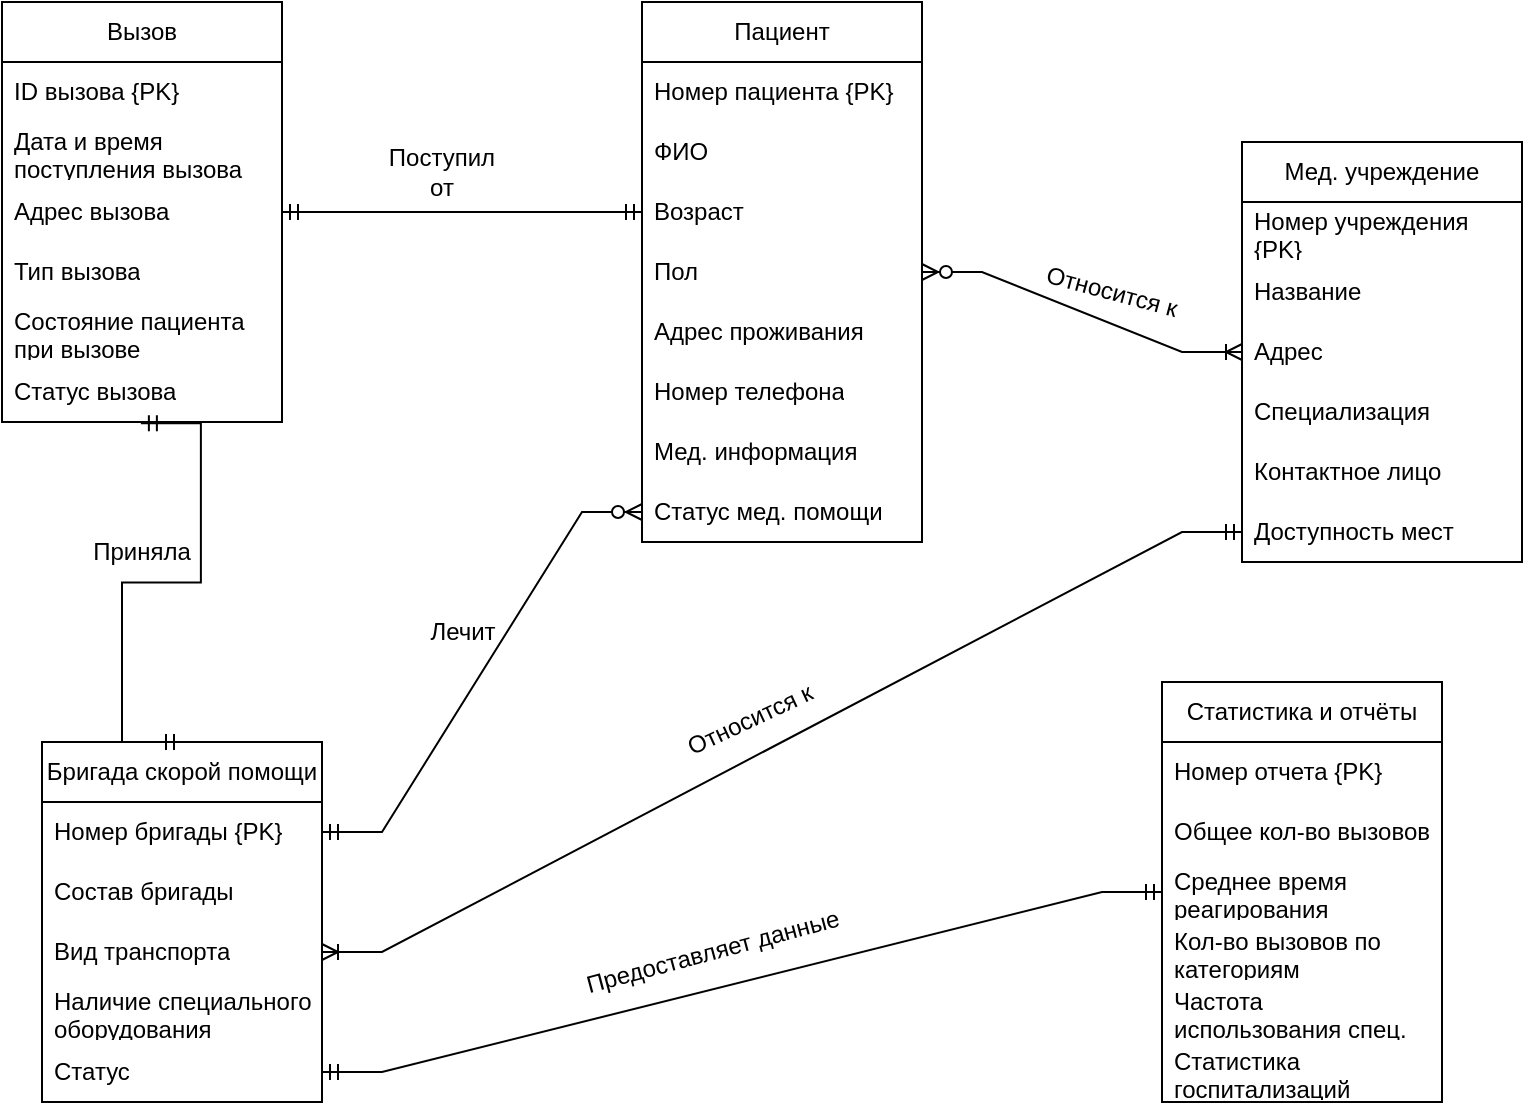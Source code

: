 <mxfile version="24.7.16">
  <diagram name="Страница — 1" id="pfIR4W9nzXt2r0haqiC9">
    <mxGraphModel dx="1172" dy="727" grid="1" gridSize="10" guides="1" tooltips="1" connect="1" arrows="1" fold="1" page="1" pageScale="1" pageWidth="827" pageHeight="1169" math="0" shadow="0">
      <root>
        <mxCell id="0" />
        <mxCell id="1" parent="0" />
        <mxCell id="OLFtVjzNPOQn5bA54bC7-1" value="Вызов" style="swimlane;fontStyle=0;childLayout=stackLayout;horizontal=1;startSize=30;horizontalStack=0;resizeParent=1;resizeParentMax=0;resizeLast=0;collapsible=1;marginBottom=0;whiteSpace=wrap;html=1;" vertex="1" parent="1">
          <mxGeometry x="40" y="10" width="140" height="210" as="geometry" />
        </mxCell>
        <mxCell id="OLFtVjzNPOQn5bA54bC7-2" value="ID вызова {PK}" style="text;strokeColor=none;fillColor=none;align=left;verticalAlign=middle;spacingLeft=4;spacingRight=4;overflow=hidden;points=[[0,0.5],[1,0.5]];portConstraint=eastwest;rotatable=0;whiteSpace=wrap;html=1;" vertex="1" parent="OLFtVjzNPOQn5bA54bC7-1">
          <mxGeometry y="30" width="140" height="30" as="geometry" />
        </mxCell>
        <mxCell id="OLFtVjzNPOQn5bA54bC7-3" value="Дата и время поступления вызова" style="text;strokeColor=none;fillColor=none;align=left;verticalAlign=middle;spacingLeft=4;spacingRight=4;overflow=hidden;points=[[0,0.5],[1,0.5]];portConstraint=eastwest;rotatable=0;whiteSpace=wrap;html=1;" vertex="1" parent="OLFtVjzNPOQn5bA54bC7-1">
          <mxGeometry y="60" width="140" height="30" as="geometry" />
        </mxCell>
        <mxCell id="OLFtVjzNPOQn5bA54bC7-4" value="Адрес вызова" style="text;strokeColor=none;fillColor=none;align=left;verticalAlign=middle;spacingLeft=4;spacingRight=4;overflow=hidden;points=[[0,0.5],[1,0.5]];portConstraint=eastwest;rotatable=0;whiteSpace=wrap;html=1;" vertex="1" parent="OLFtVjzNPOQn5bA54bC7-1">
          <mxGeometry y="90" width="140" height="30" as="geometry" />
        </mxCell>
        <mxCell id="OLFtVjzNPOQn5bA54bC7-5" value="Тип вызова" style="text;strokeColor=none;fillColor=none;align=left;verticalAlign=middle;spacingLeft=4;spacingRight=4;overflow=hidden;points=[[0,0.5],[1,0.5]];portConstraint=eastwest;rotatable=0;whiteSpace=wrap;html=1;" vertex="1" parent="OLFtVjzNPOQn5bA54bC7-1">
          <mxGeometry y="120" width="140" height="30" as="geometry" />
        </mxCell>
        <mxCell id="OLFtVjzNPOQn5bA54bC7-6" value="Состояние пациента при вызове" style="text;strokeColor=none;fillColor=none;align=left;verticalAlign=middle;spacingLeft=4;spacingRight=4;overflow=hidden;points=[[0,0.5],[1,0.5]];portConstraint=eastwest;rotatable=0;whiteSpace=wrap;html=1;" vertex="1" parent="OLFtVjzNPOQn5bA54bC7-1">
          <mxGeometry y="150" width="140" height="30" as="geometry" />
        </mxCell>
        <mxCell id="OLFtVjzNPOQn5bA54bC7-7" value="Статус вызова" style="text;strokeColor=none;fillColor=none;align=left;verticalAlign=middle;spacingLeft=4;spacingRight=4;overflow=hidden;points=[[0,0.5],[1,0.5]];portConstraint=eastwest;rotatable=0;whiteSpace=wrap;html=1;" vertex="1" parent="OLFtVjzNPOQn5bA54bC7-1">
          <mxGeometry y="180" width="140" height="30" as="geometry" />
        </mxCell>
        <mxCell id="OLFtVjzNPOQn5bA54bC7-8" value="Пациент" style="swimlane;fontStyle=0;childLayout=stackLayout;horizontal=1;startSize=30;horizontalStack=0;resizeParent=1;resizeParentMax=0;resizeLast=0;collapsible=1;marginBottom=0;whiteSpace=wrap;html=1;" vertex="1" parent="1">
          <mxGeometry x="360" y="10" width="140" height="270" as="geometry" />
        </mxCell>
        <mxCell id="OLFtVjzNPOQn5bA54bC7-30" value="Номер пациента {PK}" style="text;strokeColor=none;fillColor=none;align=left;verticalAlign=middle;spacingLeft=4;spacingRight=4;overflow=hidden;points=[[0,0.5],[1,0.5]];portConstraint=eastwest;rotatable=0;whiteSpace=wrap;html=1;" vertex="1" parent="OLFtVjzNPOQn5bA54bC7-8">
          <mxGeometry y="30" width="140" height="30" as="geometry" />
        </mxCell>
        <mxCell id="OLFtVjzNPOQn5bA54bC7-9" value="ФИО" style="text;strokeColor=none;fillColor=none;align=left;verticalAlign=middle;spacingLeft=4;spacingRight=4;overflow=hidden;points=[[0,0.5],[1,0.5]];portConstraint=eastwest;rotatable=0;whiteSpace=wrap;html=1;" vertex="1" parent="OLFtVjzNPOQn5bA54bC7-8">
          <mxGeometry y="60" width="140" height="30" as="geometry" />
        </mxCell>
        <mxCell id="OLFtVjzNPOQn5bA54bC7-10" value="Возраст" style="text;strokeColor=none;fillColor=none;align=left;verticalAlign=middle;spacingLeft=4;spacingRight=4;overflow=hidden;points=[[0,0.5],[1,0.5]];portConstraint=eastwest;rotatable=0;whiteSpace=wrap;html=1;" vertex="1" parent="OLFtVjzNPOQn5bA54bC7-8">
          <mxGeometry y="90" width="140" height="30" as="geometry" />
        </mxCell>
        <mxCell id="OLFtVjzNPOQn5bA54bC7-11" value="Пол" style="text;strokeColor=none;fillColor=none;align=left;verticalAlign=middle;spacingLeft=4;spacingRight=4;overflow=hidden;points=[[0,0.5],[1,0.5]];portConstraint=eastwest;rotatable=0;whiteSpace=wrap;html=1;" vertex="1" parent="OLFtVjzNPOQn5bA54bC7-8">
          <mxGeometry y="120" width="140" height="30" as="geometry" />
        </mxCell>
        <mxCell id="OLFtVjzNPOQn5bA54bC7-12" value="Адрес проживания" style="text;strokeColor=none;fillColor=none;align=left;verticalAlign=middle;spacingLeft=4;spacingRight=4;overflow=hidden;points=[[0,0.5],[1,0.5]];portConstraint=eastwest;rotatable=0;whiteSpace=wrap;html=1;" vertex="1" parent="OLFtVjzNPOQn5bA54bC7-8">
          <mxGeometry y="150" width="140" height="30" as="geometry" />
        </mxCell>
        <mxCell id="OLFtVjzNPOQn5bA54bC7-13" value="Номер телефона" style="text;strokeColor=none;fillColor=none;align=left;verticalAlign=middle;spacingLeft=4;spacingRight=4;overflow=hidden;points=[[0,0.5],[1,0.5]];portConstraint=eastwest;rotatable=0;whiteSpace=wrap;html=1;" vertex="1" parent="OLFtVjzNPOQn5bA54bC7-8">
          <mxGeometry y="180" width="140" height="30" as="geometry" />
        </mxCell>
        <mxCell id="OLFtVjzNPOQn5bA54bC7-14" value="Мед. информация" style="text;strokeColor=none;fillColor=none;align=left;verticalAlign=middle;spacingLeft=4;spacingRight=4;overflow=hidden;points=[[0,0.5],[1,0.5]];portConstraint=eastwest;rotatable=0;whiteSpace=wrap;html=1;" vertex="1" parent="OLFtVjzNPOQn5bA54bC7-8">
          <mxGeometry y="210" width="140" height="30" as="geometry" />
        </mxCell>
        <mxCell id="OLFtVjzNPOQn5bA54bC7-16" value="Статус мед. помощи" style="text;strokeColor=none;fillColor=none;align=left;verticalAlign=middle;spacingLeft=4;spacingRight=4;overflow=hidden;points=[[0,0.5],[1,0.5]];portConstraint=eastwest;rotatable=0;whiteSpace=wrap;html=1;" vertex="1" parent="OLFtVjzNPOQn5bA54bC7-8">
          <mxGeometry y="240" width="140" height="30" as="geometry" />
        </mxCell>
        <mxCell id="OLFtVjzNPOQn5bA54bC7-17" value="Бригада скорой помощи" style="swimlane;fontStyle=0;childLayout=stackLayout;horizontal=1;startSize=30;horizontalStack=0;resizeParent=1;resizeParentMax=0;resizeLast=0;collapsible=1;marginBottom=0;whiteSpace=wrap;html=1;" vertex="1" parent="1">
          <mxGeometry x="60" y="380" width="140" height="180" as="geometry" />
        </mxCell>
        <mxCell id="OLFtVjzNPOQn5bA54bC7-18" value="Номер бригады {PK}" style="text;strokeColor=none;fillColor=none;align=left;verticalAlign=middle;spacingLeft=4;spacingRight=4;overflow=hidden;points=[[0,0.5],[1,0.5]];portConstraint=eastwest;rotatable=0;whiteSpace=wrap;html=1;" vertex="1" parent="OLFtVjzNPOQn5bA54bC7-17">
          <mxGeometry y="30" width="140" height="30" as="geometry" />
        </mxCell>
        <mxCell id="OLFtVjzNPOQn5bA54bC7-19" value="Состав бригады" style="text;strokeColor=none;fillColor=none;align=left;verticalAlign=middle;spacingLeft=4;spacingRight=4;overflow=hidden;points=[[0,0.5],[1,0.5]];portConstraint=eastwest;rotatable=0;whiteSpace=wrap;html=1;" vertex="1" parent="OLFtVjzNPOQn5bA54bC7-17">
          <mxGeometry y="60" width="140" height="30" as="geometry" />
        </mxCell>
        <mxCell id="OLFtVjzNPOQn5bA54bC7-20" value="Вид транспорта" style="text;strokeColor=none;fillColor=none;align=left;verticalAlign=middle;spacingLeft=4;spacingRight=4;overflow=hidden;points=[[0,0.5],[1,0.5]];portConstraint=eastwest;rotatable=0;whiteSpace=wrap;html=1;" vertex="1" parent="OLFtVjzNPOQn5bA54bC7-17">
          <mxGeometry y="90" width="140" height="30" as="geometry" />
        </mxCell>
        <mxCell id="OLFtVjzNPOQn5bA54bC7-21" value="Наличие специального оборудования" style="text;strokeColor=none;fillColor=none;align=left;verticalAlign=middle;spacingLeft=4;spacingRight=4;overflow=hidden;points=[[0,0.5],[1,0.5]];portConstraint=eastwest;rotatable=0;whiteSpace=wrap;html=1;" vertex="1" parent="OLFtVjzNPOQn5bA54bC7-17">
          <mxGeometry y="120" width="140" height="30" as="geometry" />
        </mxCell>
        <mxCell id="OLFtVjzNPOQn5bA54bC7-22" value="Статус" style="text;strokeColor=none;fillColor=none;align=left;verticalAlign=middle;spacingLeft=4;spacingRight=4;overflow=hidden;points=[[0,0.5],[1,0.5]];portConstraint=eastwest;rotatable=0;whiteSpace=wrap;html=1;" vertex="1" parent="OLFtVjzNPOQn5bA54bC7-17">
          <mxGeometry y="150" width="140" height="30" as="geometry" />
        </mxCell>
        <mxCell id="OLFtVjzNPOQn5bA54bC7-23" value="Мед. учреждение" style="swimlane;fontStyle=0;childLayout=stackLayout;horizontal=1;startSize=30;horizontalStack=0;resizeParent=1;resizeParentMax=0;resizeLast=0;collapsible=1;marginBottom=0;whiteSpace=wrap;html=1;" vertex="1" parent="1">
          <mxGeometry x="660" y="80" width="140" height="210" as="geometry" />
        </mxCell>
        <mxCell id="OLFtVjzNPOQn5bA54bC7-29" value="Номер учреждения {PK}" style="text;strokeColor=none;fillColor=none;align=left;verticalAlign=middle;spacingLeft=4;spacingRight=4;overflow=hidden;points=[[0,0.5],[1,0.5]];portConstraint=eastwest;rotatable=0;whiteSpace=wrap;html=1;" vertex="1" parent="OLFtVjzNPOQn5bA54bC7-23">
          <mxGeometry y="30" width="140" height="30" as="geometry" />
        </mxCell>
        <mxCell id="OLFtVjzNPOQn5bA54bC7-24" value="Название" style="text;strokeColor=none;fillColor=none;align=left;verticalAlign=middle;spacingLeft=4;spacingRight=4;overflow=hidden;points=[[0,0.5],[1,0.5]];portConstraint=eastwest;rotatable=0;whiteSpace=wrap;html=1;" vertex="1" parent="OLFtVjzNPOQn5bA54bC7-23">
          <mxGeometry y="60" width="140" height="30" as="geometry" />
        </mxCell>
        <mxCell id="OLFtVjzNPOQn5bA54bC7-25" value="Адрес" style="text;strokeColor=none;fillColor=none;align=left;verticalAlign=middle;spacingLeft=4;spacingRight=4;overflow=hidden;points=[[0,0.5],[1,0.5]];portConstraint=eastwest;rotatable=0;whiteSpace=wrap;html=1;" vertex="1" parent="OLFtVjzNPOQn5bA54bC7-23">
          <mxGeometry y="90" width="140" height="30" as="geometry" />
        </mxCell>
        <mxCell id="OLFtVjzNPOQn5bA54bC7-26" value="Специализация" style="text;strokeColor=none;fillColor=none;align=left;verticalAlign=middle;spacingLeft=4;spacingRight=4;overflow=hidden;points=[[0,0.5],[1,0.5]];portConstraint=eastwest;rotatable=0;whiteSpace=wrap;html=1;" vertex="1" parent="OLFtVjzNPOQn5bA54bC7-23">
          <mxGeometry y="120" width="140" height="30" as="geometry" />
        </mxCell>
        <mxCell id="OLFtVjzNPOQn5bA54bC7-27" value="Контактное лицо" style="text;strokeColor=none;fillColor=none;align=left;verticalAlign=middle;spacingLeft=4;spacingRight=4;overflow=hidden;points=[[0,0.5],[1,0.5]];portConstraint=eastwest;rotatable=0;whiteSpace=wrap;html=1;" vertex="1" parent="OLFtVjzNPOQn5bA54bC7-23">
          <mxGeometry y="150" width="140" height="30" as="geometry" />
        </mxCell>
        <mxCell id="OLFtVjzNPOQn5bA54bC7-28" value="Доступность мест" style="text;strokeColor=none;fillColor=none;align=left;verticalAlign=middle;spacingLeft=4;spacingRight=4;overflow=hidden;points=[[0,0.5],[1,0.5]];portConstraint=eastwest;rotatable=0;whiteSpace=wrap;html=1;" vertex="1" parent="OLFtVjzNPOQn5bA54bC7-23">
          <mxGeometry y="180" width="140" height="30" as="geometry" />
        </mxCell>
        <mxCell id="OLFtVjzNPOQn5bA54bC7-31" value="Статистика и отчёты" style="swimlane;fontStyle=0;childLayout=stackLayout;horizontal=1;startSize=30;horizontalStack=0;resizeParent=1;resizeParentMax=0;resizeLast=0;collapsible=1;marginBottom=0;whiteSpace=wrap;html=1;" vertex="1" parent="1">
          <mxGeometry x="620" y="350" width="140" height="210" as="geometry" />
        </mxCell>
        <mxCell id="OLFtVjzNPOQn5bA54bC7-37" value="Номер отчета {PK}" style="text;strokeColor=none;fillColor=none;align=left;verticalAlign=middle;spacingLeft=4;spacingRight=4;overflow=hidden;points=[[0,0.5],[1,0.5]];portConstraint=eastwest;rotatable=0;whiteSpace=wrap;html=1;" vertex="1" parent="OLFtVjzNPOQn5bA54bC7-31">
          <mxGeometry y="30" width="140" height="30" as="geometry" />
        </mxCell>
        <mxCell id="OLFtVjzNPOQn5bA54bC7-32" value="Общее кол-во вызовов" style="text;strokeColor=none;fillColor=none;align=left;verticalAlign=middle;spacingLeft=4;spacingRight=4;overflow=hidden;points=[[0,0.5],[1,0.5]];portConstraint=eastwest;rotatable=0;whiteSpace=wrap;html=1;" vertex="1" parent="OLFtVjzNPOQn5bA54bC7-31">
          <mxGeometry y="60" width="140" height="30" as="geometry" />
        </mxCell>
        <mxCell id="OLFtVjzNPOQn5bA54bC7-33" value="Среднее время реагирования" style="text;strokeColor=none;fillColor=none;align=left;verticalAlign=middle;spacingLeft=4;spacingRight=4;overflow=hidden;points=[[0,0.5],[1,0.5]];portConstraint=eastwest;rotatable=0;whiteSpace=wrap;html=1;" vertex="1" parent="OLFtVjzNPOQn5bA54bC7-31">
          <mxGeometry y="90" width="140" height="30" as="geometry" />
        </mxCell>
        <mxCell id="OLFtVjzNPOQn5bA54bC7-34" value="Кол-во вызовов по категориям" style="text;strokeColor=none;fillColor=none;align=left;verticalAlign=middle;spacingLeft=4;spacingRight=4;overflow=hidden;points=[[0,0.5],[1,0.5]];portConstraint=eastwest;rotatable=0;whiteSpace=wrap;html=1;" vertex="1" parent="OLFtVjzNPOQn5bA54bC7-31">
          <mxGeometry y="120" width="140" height="30" as="geometry" />
        </mxCell>
        <mxCell id="OLFtVjzNPOQn5bA54bC7-35" value="Частота использования спец. оборудования" style="text;strokeColor=none;fillColor=none;align=left;verticalAlign=middle;spacingLeft=4;spacingRight=4;overflow=hidden;points=[[0,0.5],[1,0.5]];portConstraint=eastwest;rotatable=0;whiteSpace=wrap;html=1;" vertex="1" parent="OLFtVjzNPOQn5bA54bC7-31">
          <mxGeometry y="150" width="140" height="30" as="geometry" />
        </mxCell>
        <mxCell id="OLFtVjzNPOQn5bA54bC7-36" value="Статистика госпитализаций" style="text;strokeColor=none;fillColor=none;align=left;verticalAlign=middle;spacingLeft=4;spacingRight=4;overflow=hidden;points=[[0,0.5],[1,0.5]];portConstraint=eastwest;rotatable=0;whiteSpace=wrap;html=1;" vertex="1" parent="OLFtVjzNPOQn5bA54bC7-31">
          <mxGeometry y="180" width="140" height="30" as="geometry" />
        </mxCell>
        <mxCell id="OLFtVjzNPOQn5bA54bC7-41" value="" style="edgeStyle=entityRelationEdgeStyle;fontSize=12;html=1;endArrow=ERmandOne;startArrow=ERmandOne;rounded=0;exitX=1;exitY=0.5;exitDx=0;exitDy=0;entryX=0;entryY=0.5;entryDx=0;entryDy=0;" edge="1" parent="1" source="OLFtVjzNPOQn5bA54bC7-4" target="OLFtVjzNPOQn5bA54bC7-10">
          <mxGeometry width="100" height="100" relative="1" as="geometry">
            <mxPoint x="360" y="360" as="sourcePoint" />
            <mxPoint x="460" y="260" as="targetPoint" />
            <Array as="points">
              <mxPoint x="280" y="120" />
              <mxPoint x="270" y="110" />
            </Array>
          </mxGeometry>
        </mxCell>
        <mxCell id="OLFtVjzNPOQn5bA54bC7-42" value="" style="edgeStyle=entityRelationEdgeStyle;fontSize=12;html=1;endArrow=ERoneToMany;startArrow=ERzeroToMany;rounded=0;exitX=1;exitY=0.5;exitDx=0;exitDy=0;entryX=0;entryY=0.5;entryDx=0;entryDy=0;" edge="1" parent="1" source="OLFtVjzNPOQn5bA54bC7-11" target="OLFtVjzNPOQn5bA54bC7-25">
          <mxGeometry width="100" height="100" relative="1" as="geometry">
            <mxPoint x="360" y="360" as="sourcePoint" />
            <mxPoint x="460" y="260" as="targetPoint" />
            <Array as="points">
              <mxPoint x="580" y="160" />
            </Array>
          </mxGeometry>
        </mxCell>
        <mxCell id="OLFtVjzNPOQn5bA54bC7-43" value="" style="edgeStyle=entityRelationEdgeStyle;fontSize=12;html=1;endArrow=ERmandOne;startArrow=ERmandOne;rounded=0;entryX=0.496;entryY=1.02;entryDx=0;entryDy=0;entryPerimeter=0;exitX=0.5;exitY=0;exitDx=0;exitDy=0;" edge="1" parent="1" source="OLFtVjzNPOQn5bA54bC7-17" target="OLFtVjzNPOQn5bA54bC7-7">
          <mxGeometry width="100" height="100" relative="1" as="geometry">
            <mxPoint x="360" y="360" as="sourcePoint" />
            <mxPoint x="460" y="260" as="targetPoint" />
            <Array as="points">
              <mxPoint x="139" y="340" />
              <mxPoint x="90" y="260" />
            </Array>
          </mxGeometry>
        </mxCell>
        <mxCell id="OLFtVjzNPOQn5bA54bC7-46" value="Поступил от" style="text;html=1;align=center;verticalAlign=middle;whiteSpace=wrap;rounded=0;" vertex="1" parent="1">
          <mxGeometry x="230" y="80" width="60" height="30" as="geometry" />
        </mxCell>
        <mxCell id="OLFtVjzNPOQn5bA54bC7-47" value="Относится к" style="text;html=1;align=center;verticalAlign=middle;whiteSpace=wrap;rounded=0;rotation=15;" vertex="1" parent="1">
          <mxGeometry x="550" y="140" width="90" height="30" as="geometry" />
        </mxCell>
        <mxCell id="OLFtVjzNPOQn5bA54bC7-48" value="Приняла" style="text;html=1;align=center;verticalAlign=middle;whiteSpace=wrap;rounded=0;" vertex="1" parent="1">
          <mxGeometry x="80" y="270" width="60" height="30" as="geometry" />
        </mxCell>
        <mxCell id="OLFtVjzNPOQn5bA54bC7-49" value="Относится к" style="text;html=1;align=center;verticalAlign=middle;whiteSpace=wrap;rounded=0;rotation=-25;" vertex="1" parent="1">
          <mxGeometry x="368.59" y="353.66" width="90" height="30" as="geometry" />
        </mxCell>
        <mxCell id="OLFtVjzNPOQn5bA54bC7-50" value="" style="edgeStyle=entityRelationEdgeStyle;fontSize=12;html=1;endArrow=ERoneToMany;startArrow=ERmandOne;rounded=0;exitX=0;exitY=0.5;exitDx=0;exitDy=0;entryX=1;entryY=0.5;entryDx=0;entryDy=0;" edge="1" parent="1" source="OLFtVjzNPOQn5bA54bC7-28" target="OLFtVjzNPOQn5bA54bC7-20">
          <mxGeometry width="100" height="100" relative="1" as="geometry">
            <mxPoint x="350" y="490" as="sourcePoint" />
            <mxPoint x="450" y="390" as="targetPoint" />
          </mxGeometry>
        </mxCell>
        <mxCell id="OLFtVjzNPOQn5bA54bC7-52" value="" style="edgeStyle=entityRelationEdgeStyle;fontSize=12;html=1;endArrow=ERzeroToMany;startArrow=ERmandOne;rounded=0;exitX=1;exitY=0.5;exitDx=0;exitDy=0;" edge="1" parent="1" source="OLFtVjzNPOQn5bA54bC7-18" target="OLFtVjzNPOQn5bA54bC7-16">
          <mxGeometry width="100" height="100" relative="1" as="geometry">
            <mxPoint x="360" y="360" as="sourcePoint" />
            <mxPoint x="460" y="260" as="targetPoint" />
          </mxGeometry>
        </mxCell>
        <mxCell id="OLFtVjzNPOQn5bA54bC7-54" value="Лечит" style="text;html=1;align=center;verticalAlign=middle;resizable=0;points=[];autosize=1;strokeColor=none;fillColor=none;" vertex="1" parent="1">
          <mxGeometry x="240" y="310" width="60" height="30" as="geometry" />
        </mxCell>
        <mxCell id="OLFtVjzNPOQn5bA54bC7-55" value="" style="edgeStyle=entityRelationEdgeStyle;fontSize=12;html=1;endArrow=ERmandOne;startArrow=ERmandOne;rounded=0;entryX=0;entryY=0.5;entryDx=0;entryDy=0;exitX=1;exitY=0.5;exitDx=0;exitDy=0;" edge="1" parent="1" source="OLFtVjzNPOQn5bA54bC7-22" target="OLFtVjzNPOQn5bA54bC7-33">
          <mxGeometry width="100" height="100" relative="1" as="geometry">
            <mxPoint x="360" y="520" as="sourcePoint" />
            <mxPoint x="460" y="420" as="targetPoint" />
            <Array as="points">
              <mxPoint x="420" y="670" />
              <mxPoint x="410" y="470" />
            </Array>
          </mxGeometry>
        </mxCell>
        <mxCell id="OLFtVjzNPOQn5bA54bC7-56" value="Предоставляет данные" style="text;html=1;align=center;verticalAlign=middle;resizable=0;points=[];autosize=1;strokeColor=none;fillColor=none;rotation=-15;" vertex="1" parent="1">
          <mxGeometry x="320" y="470" width="150" height="30" as="geometry" />
        </mxCell>
      </root>
    </mxGraphModel>
  </diagram>
</mxfile>
